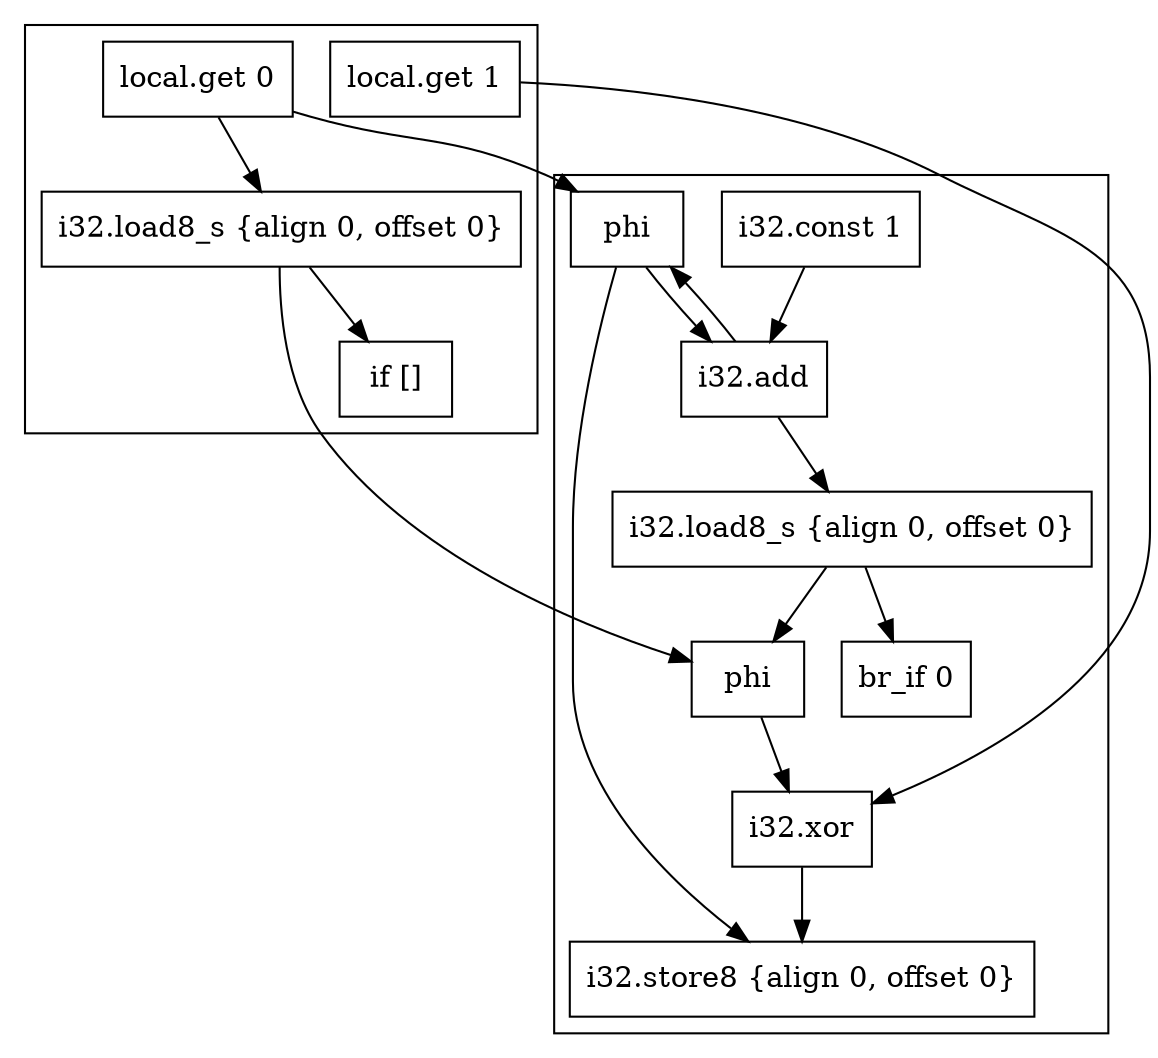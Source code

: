 strict digraph {
  subgraph cluster_0 {
    0 [shape=box;label="local.get 0"]
    1 [shape=box;label="local.get 1"]
    4 [shape=box;label="i32.load8_s \{align 0, offset 0\}"]
    5 [shape=box;label="if []"]
    0 -> 4
    4 -> 5
  }
  subgraph cluster_1 {
  }
  subgraph cluster_4 {
    6 [shape=box;label="phi"]
    7 [shape=box;label="phi"]
    9 [shape=box;label="i32.xor"]
    10 [shape=box;label="i32.store8 \{align 0, offset 0\}"]
    11 [shape=box;label="i32.const 1"]
    12 [shape=box;label="i32.add"]
    13 [shape=box;label="i32.load8_s \{align 0, offset 0\}"]
    14 [shape=box;label="br_if 0"]
    12 -> 6
    13 -> 7
    7 -> 9
    6 -> 10
    9 -> 10
    6 -> 12
    11 -> 12
    12 -> 13
    13 -> 14
  }
  0 -> 6
  4 -> 7
  1 -> 9
}
